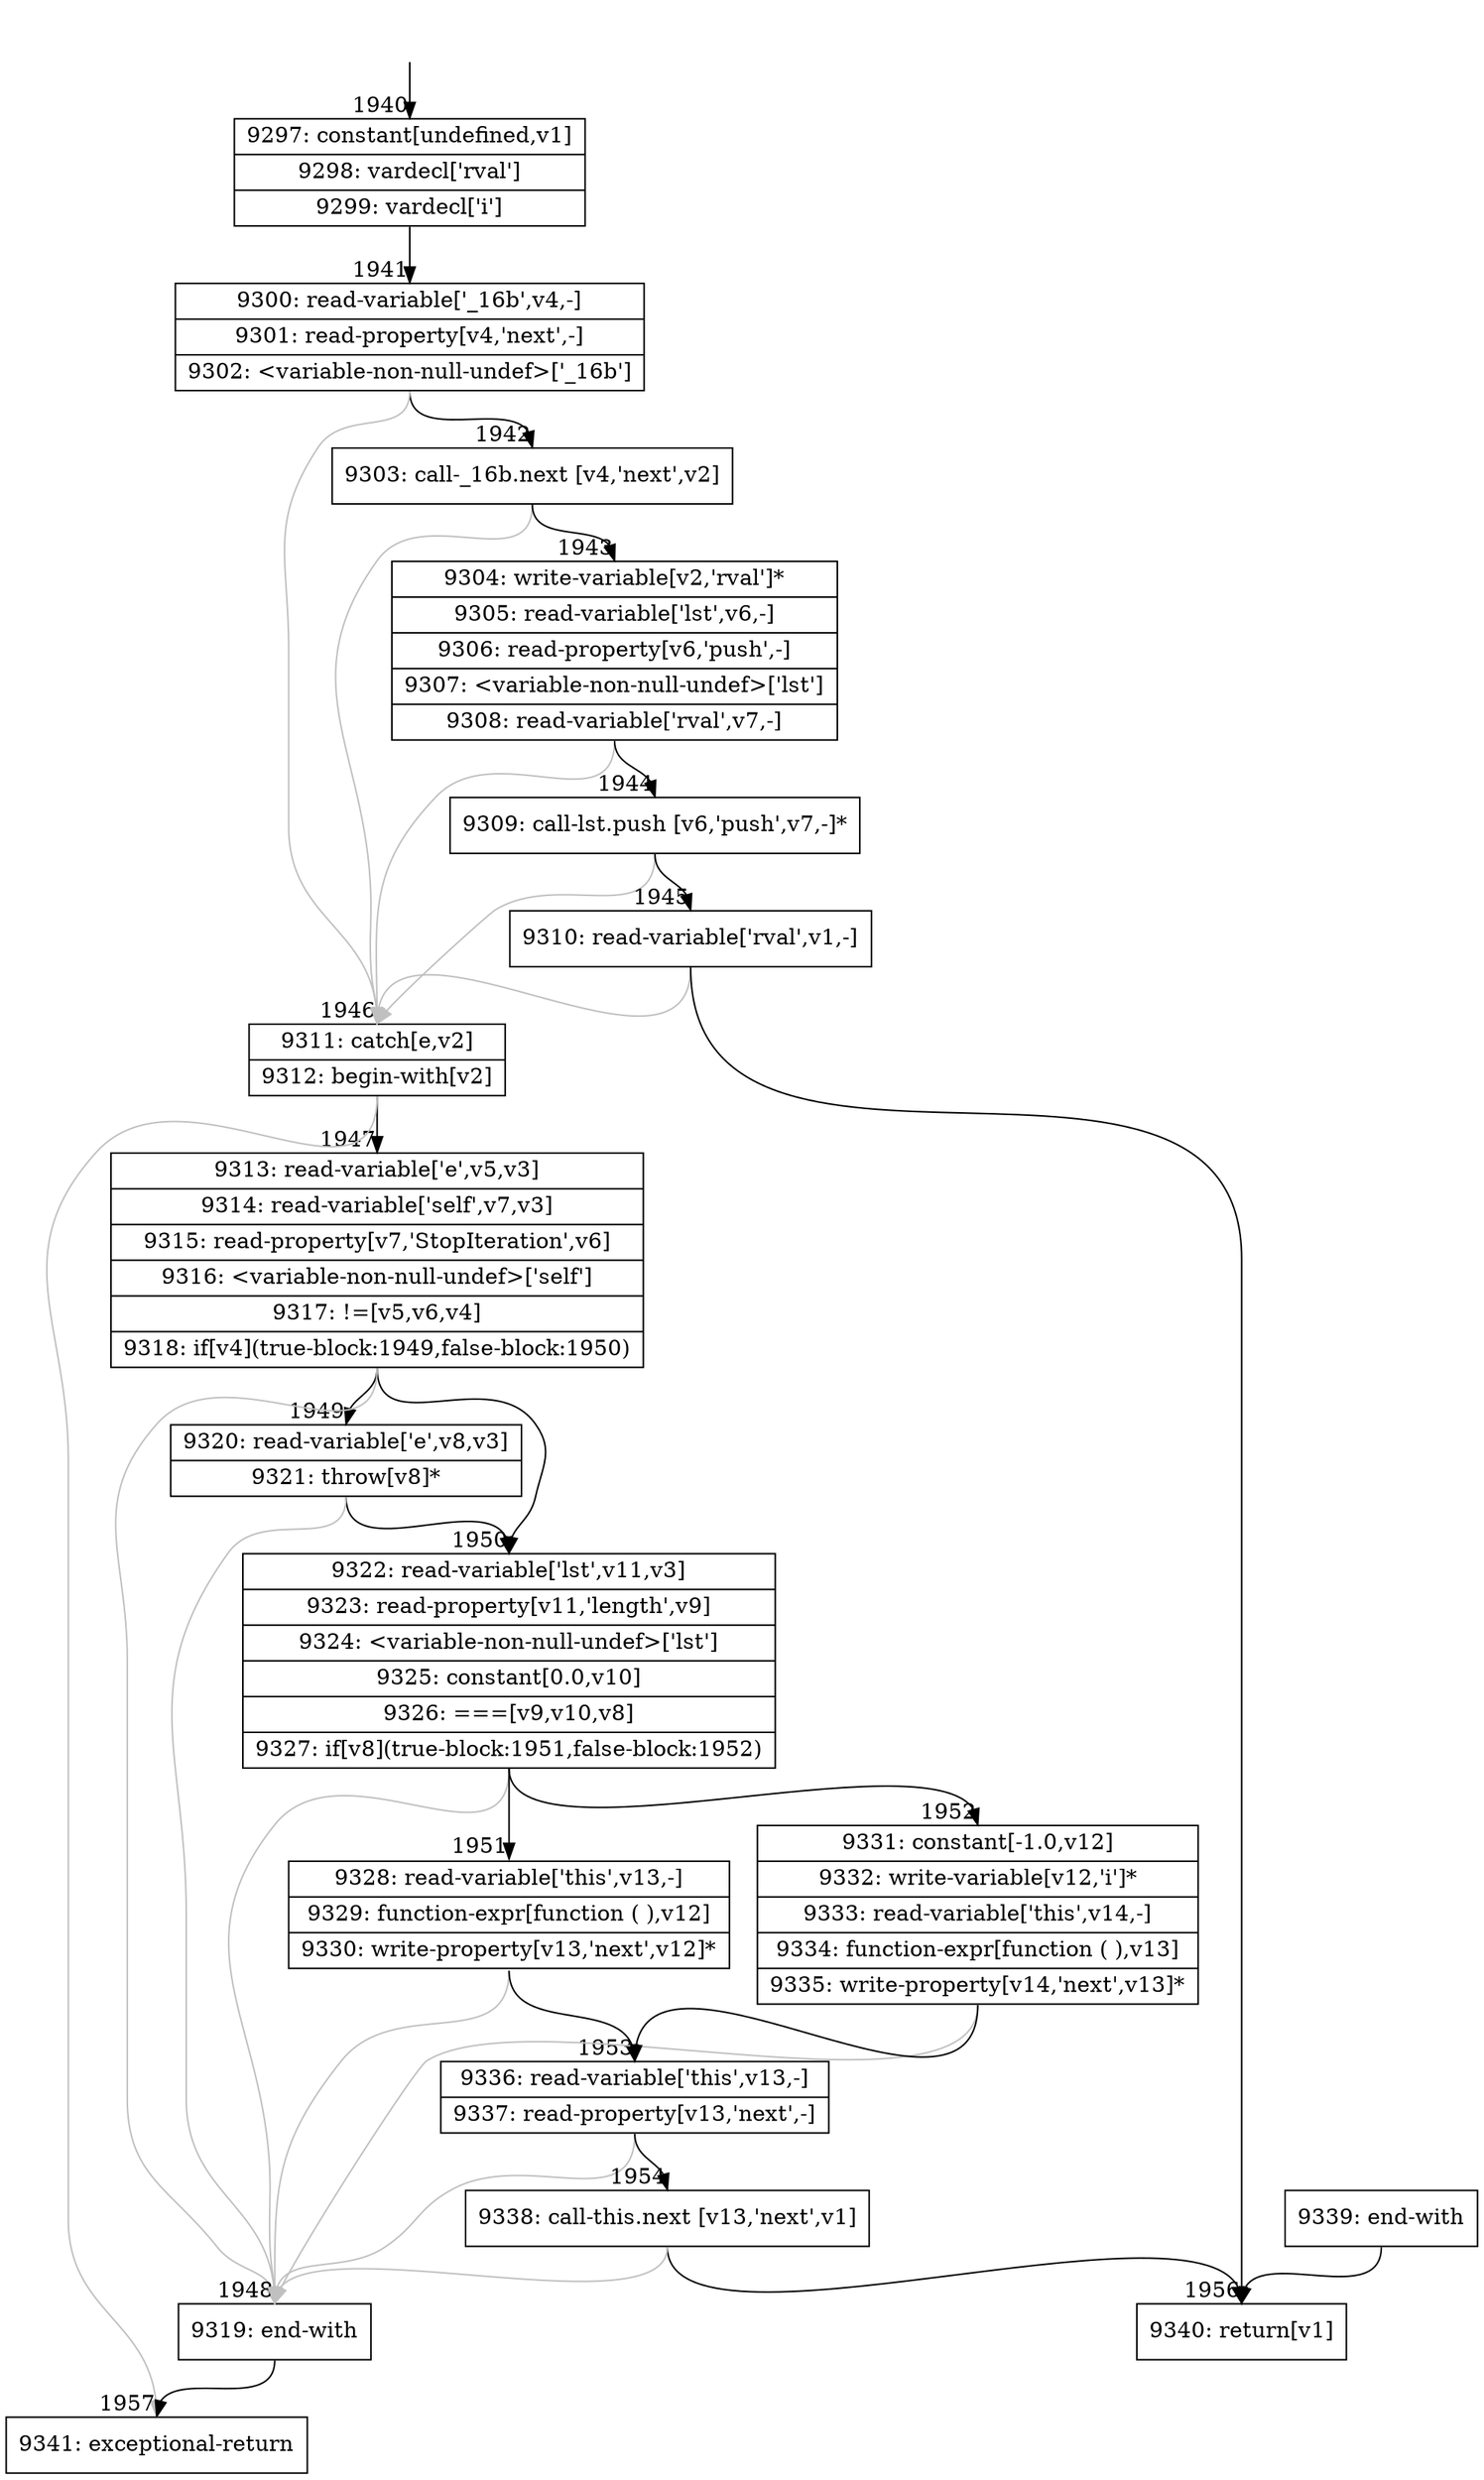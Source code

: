 digraph {
rankdir="TD"
BB_entry134[shape=none,label=""];
BB_entry134 -> BB1940 [tailport=s, headport=n, headlabel="    1940"]
BB1940 [shape=record label="{9297: constant[undefined,v1]|9298: vardecl['rval']|9299: vardecl['i']}" ] 
BB1940 -> BB1941 [tailport=s, headport=n, headlabel="      1941"]
BB1941 [shape=record label="{9300: read-variable['_16b',v4,-]|9301: read-property[v4,'next',-]|9302: \<variable-non-null-undef\>['_16b']}" ] 
BB1941 -> BB1942 [tailport=s, headport=n, headlabel="      1942"]
BB1941 -> BB1946 [tailport=s, headport=n, color=gray, headlabel="      1946"]
BB1942 [shape=record label="{9303: call-_16b.next [v4,'next',v2]}" ] 
BB1942 -> BB1943 [tailport=s, headport=n, headlabel="      1943"]
BB1942 -> BB1946 [tailport=s, headport=n, color=gray]
BB1943 [shape=record label="{9304: write-variable[v2,'rval']*|9305: read-variable['lst',v6,-]|9306: read-property[v6,'push',-]|9307: \<variable-non-null-undef\>['lst']|9308: read-variable['rval',v7,-]}" ] 
BB1943 -> BB1944 [tailport=s, headport=n, headlabel="      1944"]
BB1943 -> BB1946 [tailport=s, headport=n, color=gray]
BB1944 [shape=record label="{9309: call-lst.push [v6,'push',v7,-]*}" ] 
BB1944 -> BB1945 [tailport=s, headport=n, headlabel="      1945"]
BB1944 -> BB1946 [tailport=s, headport=n, color=gray]
BB1945 [shape=record label="{9310: read-variable['rval',v1,-]}" ] 
BB1945 -> BB1956 [tailport=s, headport=n, headlabel="      1956"]
BB1945 -> BB1946 [tailport=s, headport=n, color=gray]
BB1946 [shape=record label="{9311: catch[e,v2]|9312: begin-with[v2]}" ] 
BB1946 -> BB1947 [tailport=s, headport=n, headlabel="      1947"]
BB1946 -> BB1957 [tailport=s, headport=n, color=gray, headlabel="      1957"]
BB1947 [shape=record label="{9313: read-variable['e',v5,v3]|9314: read-variable['self',v7,v3]|9315: read-property[v7,'StopIteration',v6]|9316: \<variable-non-null-undef\>['self']|9317: !=[v5,v6,v4]|9318: if[v4](true-block:1949,false-block:1950)}" ] 
BB1947 -> BB1949 [tailport=s, headport=n, headlabel="      1949"]
BB1947 -> BB1950 [tailport=s, headport=n, headlabel="      1950"]
BB1947 -> BB1948 [tailport=s, headport=n, color=gray, headlabel="      1948"]
BB1948 [shape=record label="{9319: end-with}" ] 
BB1948 -> BB1957 [tailport=s, headport=n]
BB1949 [shape=record label="{9320: read-variable['e',v8,v3]|9321: throw[v8]*}" ] 
BB1949 -> BB1950 [tailport=s, headport=n]
BB1949 -> BB1948 [tailport=s, headport=n, color=gray]
BB1950 [shape=record label="{9322: read-variable['lst',v11,v3]|9323: read-property[v11,'length',v9]|9324: \<variable-non-null-undef\>['lst']|9325: constant[0.0,v10]|9326: ===[v9,v10,v8]|9327: if[v8](true-block:1951,false-block:1952)}" ] 
BB1950 -> BB1951 [tailport=s, headport=n, headlabel="      1951"]
BB1950 -> BB1952 [tailport=s, headport=n, headlabel="      1952"]
BB1950 -> BB1948 [tailport=s, headport=n, color=gray]
BB1951 [shape=record label="{9328: read-variable['this',v13,-]|9329: function-expr[function ( ),v12]|9330: write-property[v13,'next',v12]*}" ] 
BB1951 -> BB1953 [tailport=s, headport=n, headlabel="      1953"]
BB1951 -> BB1948 [tailport=s, headport=n, color=gray]
BB1952 [shape=record label="{9331: constant[-1.0,v12]|9332: write-variable[v12,'i']*|9333: read-variable['this',v14,-]|9334: function-expr[function ( ),v13]|9335: write-property[v14,'next',v13]*}" ] 
BB1952 -> BB1953 [tailport=s, headport=n]
BB1952 -> BB1948 [tailport=s, headport=n, color=gray]
BB1953 [shape=record label="{9336: read-variable['this',v13,-]|9337: read-property[v13,'next',-]}" ] 
BB1953 -> BB1954 [tailport=s, headport=n, headlabel="      1954"]
BB1953 -> BB1948 [tailport=s, headport=n, color=gray]
BB1954 [shape=record label="{9338: call-this.next [v13,'next',v1]}" ] 
BB1954 -> BB1956 [tailport=s, headport=n]
BB1954 -> BB1948 [tailport=s, headport=n, color=gray]
BB1955 [shape=record label="{9339: end-with}" ] 
BB1955 -> BB1956 [tailport=s, headport=n]
BB1956 [shape=record label="{9340: return[v1]}" ] 
BB1957 [shape=record label="{9341: exceptional-return}" ] 
//#$~ 1165
}
